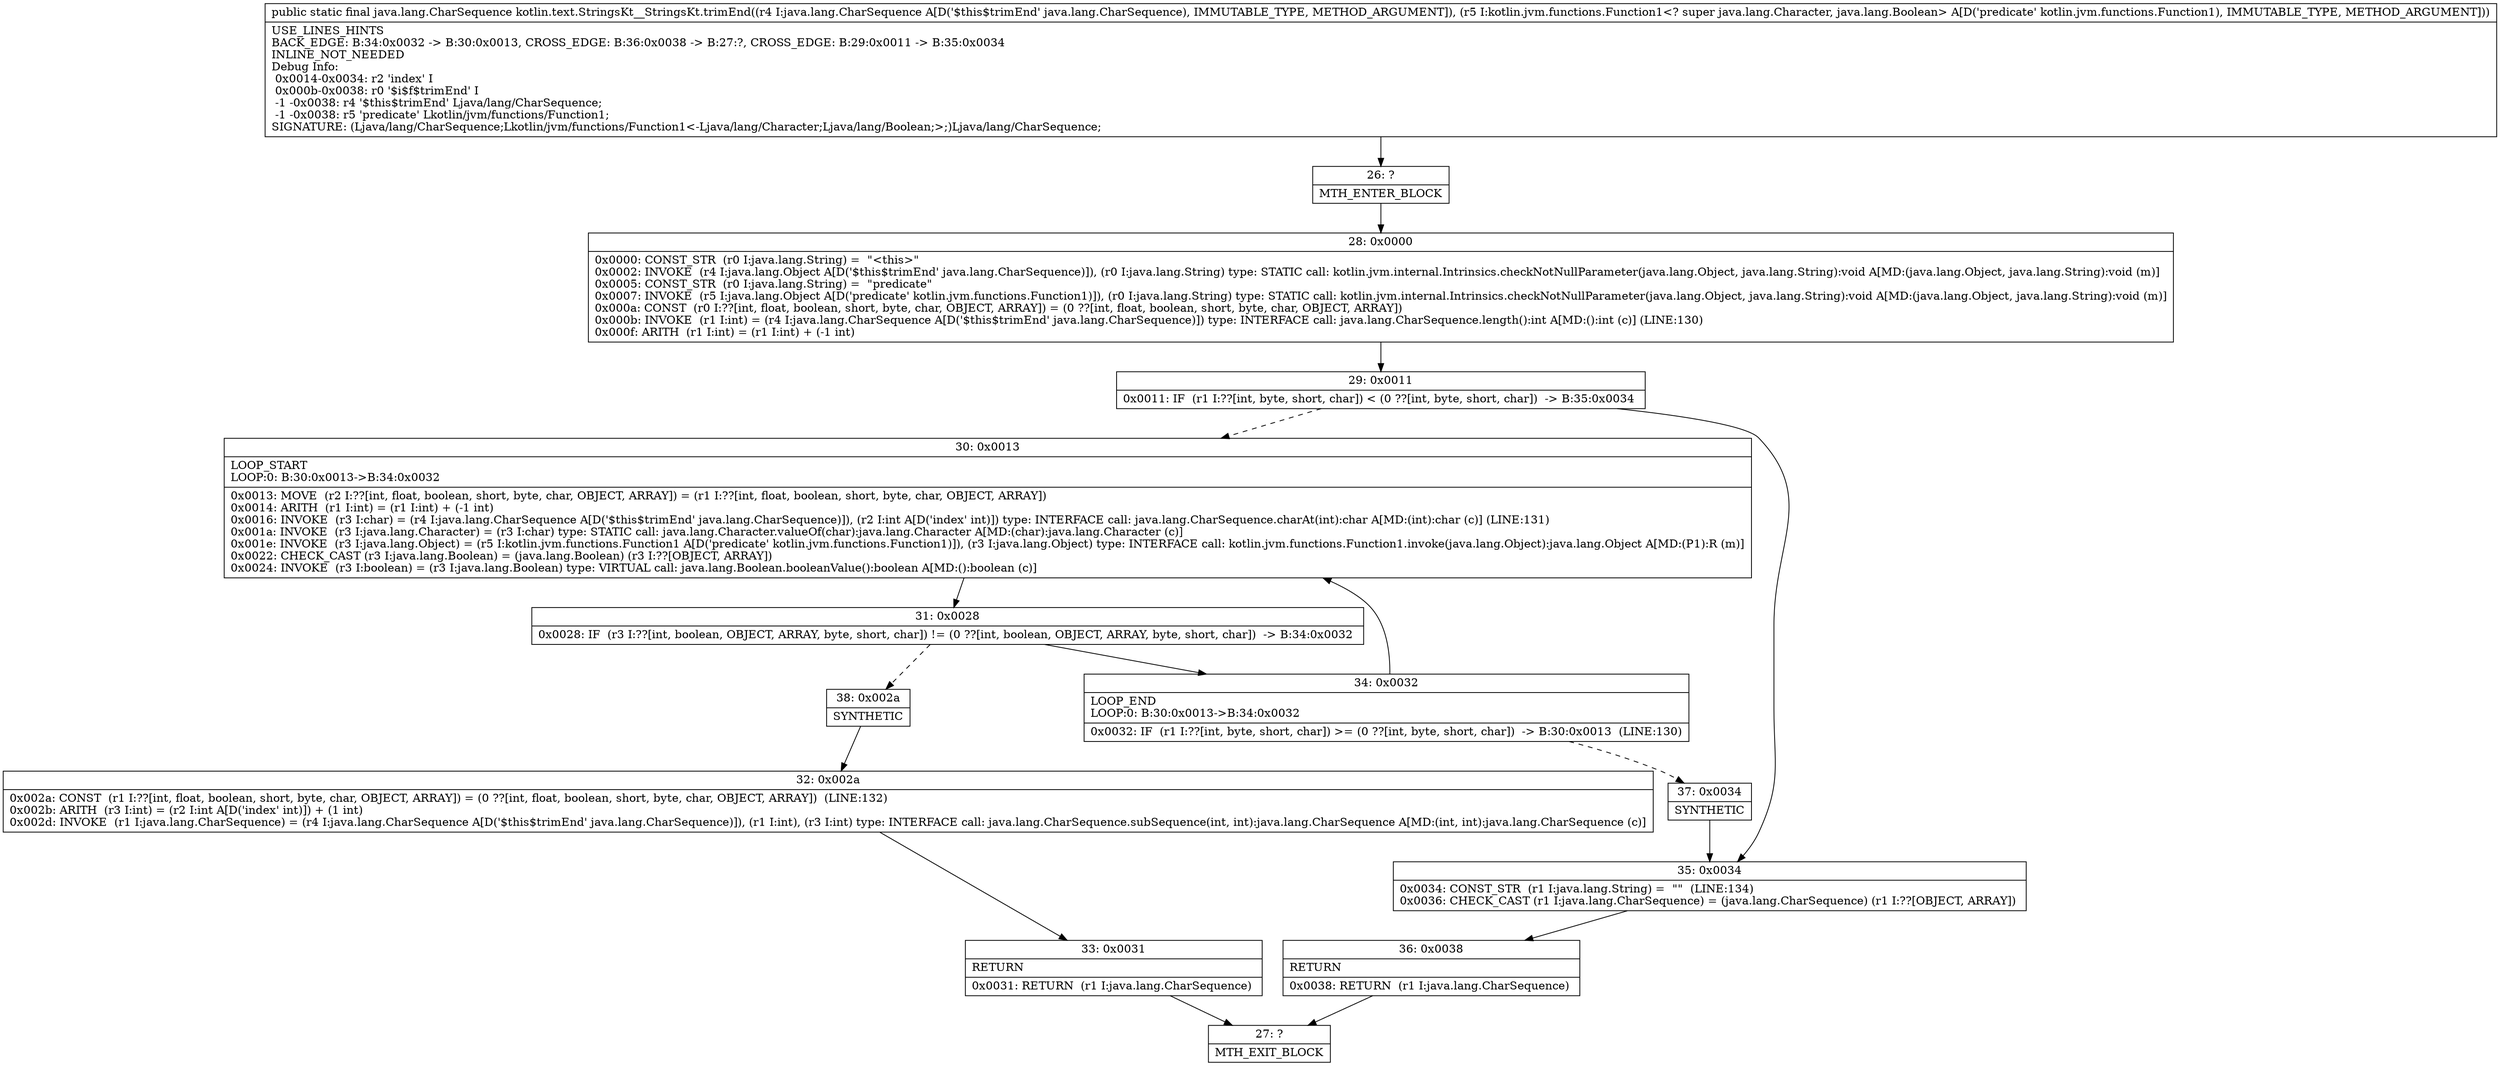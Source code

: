digraph "CFG forkotlin.text.StringsKt__StringsKt.trimEnd(Ljava\/lang\/CharSequence;Lkotlin\/jvm\/functions\/Function1;)Ljava\/lang\/CharSequence;" {
Node_26 [shape=record,label="{26\:\ ?|MTH_ENTER_BLOCK\l}"];
Node_28 [shape=record,label="{28\:\ 0x0000|0x0000: CONST_STR  (r0 I:java.lang.String) =  \"\<this\>\" \l0x0002: INVOKE  (r4 I:java.lang.Object A[D('$this$trimEnd' java.lang.CharSequence)]), (r0 I:java.lang.String) type: STATIC call: kotlin.jvm.internal.Intrinsics.checkNotNullParameter(java.lang.Object, java.lang.String):void A[MD:(java.lang.Object, java.lang.String):void (m)]\l0x0005: CONST_STR  (r0 I:java.lang.String) =  \"predicate\" \l0x0007: INVOKE  (r5 I:java.lang.Object A[D('predicate' kotlin.jvm.functions.Function1)]), (r0 I:java.lang.String) type: STATIC call: kotlin.jvm.internal.Intrinsics.checkNotNullParameter(java.lang.Object, java.lang.String):void A[MD:(java.lang.Object, java.lang.String):void (m)]\l0x000a: CONST  (r0 I:??[int, float, boolean, short, byte, char, OBJECT, ARRAY]) = (0 ??[int, float, boolean, short, byte, char, OBJECT, ARRAY]) \l0x000b: INVOKE  (r1 I:int) = (r4 I:java.lang.CharSequence A[D('$this$trimEnd' java.lang.CharSequence)]) type: INTERFACE call: java.lang.CharSequence.length():int A[MD:():int (c)] (LINE:130)\l0x000f: ARITH  (r1 I:int) = (r1 I:int) + (\-1 int) \l}"];
Node_29 [shape=record,label="{29\:\ 0x0011|0x0011: IF  (r1 I:??[int, byte, short, char]) \< (0 ??[int, byte, short, char])  \-\> B:35:0x0034 \l}"];
Node_30 [shape=record,label="{30\:\ 0x0013|LOOP_START\lLOOP:0: B:30:0x0013\-\>B:34:0x0032\l|0x0013: MOVE  (r2 I:??[int, float, boolean, short, byte, char, OBJECT, ARRAY]) = (r1 I:??[int, float, boolean, short, byte, char, OBJECT, ARRAY]) \l0x0014: ARITH  (r1 I:int) = (r1 I:int) + (\-1 int) \l0x0016: INVOKE  (r3 I:char) = (r4 I:java.lang.CharSequence A[D('$this$trimEnd' java.lang.CharSequence)]), (r2 I:int A[D('index' int)]) type: INTERFACE call: java.lang.CharSequence.charAt(int):char A[MD:(int):char (c)] (LINE:131)\l0x001a: INVOKE  (r3 I:java.lang.Character) = (r3 I:char) type: STATIC call: java.lang.Character.valueOf(char):java.lang.Character A[MD:(char):java.lang.Character (c)]\l0x001e: INVOKE  (r3 I:java.lang.Object) = (r5 I:kotlin.jvm.functions.Function1 A[D('predicate' kotlin.jvm.functions.Function1)]), (r3 I:java.lang.Object) type: INTERFACE call: kotlin.jvm.functions.Function1.invoke(java.lang.Object):java.lang.Object A[MD:(P1):R (m)]\l0x0022: CHECK_CAST (r3 I:java.lang.Boolean) = (java.lang.Boolean) (r3 I:??[OBJECT, ARRAY]) \l0x0024: INVOKE  (r3 I:boolean) = (r3 I:java.lang.Boolean) type: VIRTUAL call: java.lang.Boolean.booleanValue():boolean A[MD:():boolean (c)]\l}"];
Node_31 [shape=record,label="{31\:\ 0x0028|0x0028: IF  (r3 I:??[int, boolean, OBJECT, ARRAY, byte, short, char]) != (0 ??[int, boolean, OBJECT, ARRAY, byte, short, char])  \-\> B:34:0x0032 \l}"];
Node_34 [shape=record,label="{34\:\ 0x0032|LOOP_END\lLOOP:0: B:30:0x0013\-\>B:34:0x0032\l|0x0032: IF  (r1 I:??[int, byte, short, char]) \>= (0 ??[int, byte, short, char])  \-\> B:30:0x0013  (LINE:130)\l}"];
Node_37 [shape=record,label="{37\:\ 0x0034|SYNTHETIC\l}"];
Node_38 [shape=record,label="{38\:\ 0x002a|SYNTHETIC\l}"];
Node_32 [shape=record,label="{32\:\ 0x002a|0x002a: CONST  (r1 I:??[int, float, boolean, short, byte, char, OBJECT, ARRAY]) = (0 ??[int, float, boolean, short, byte, char, OBJECT, ARRAY])  (LINE:132)\l0x002b: ARITH  (r3 I:int) = (r2 I:int A[D('index' int)]) + (1 int) \l0x002d: INVOKE  (r1 I:java.lang.CharSequence) = (r4 I:java.lang.CharSequence A[D('$this$trimEnd' java.lang.CharSequence)]), (r1 I:int), (r3 I:int) type: INTERFACE call: java.lang.CharSequence.subSequence(int, int):java.lang.CharSequence A[MD:(int, int):java.lang.CharSequence (c)]\l}"];
Node_33 [shape=record,label="{33\:\ 0x0031|RETURN\l|0x0031: RETURN  (r1 I:java.lang.CharSequence) \l}"];
Node_27 [shape=record,label="{27\:\ ?|MTH_EXIT_BLOCK\l}"];
Node_35 [shape=record,label="{35\:\ 0x0034|0x0034: CONST_STR  (r1 I:java.lang.String) =  \"\"  (LINE:134)\l0x0036: CHECK_CAST (r1 I:java.lang.CharSequence) = (java.lang.CharSequence) (r1 I:??[OBJECT, ARRAY]) \l}"];
Node_36 [shape=record,label="{36\:\ 0x0038|RETURN\l|0x0038: RETURN  (r1 I:java.lang.CharSequence) \l}"];
MethodNode[shape=record,label="{public static final java.lang.CharSequence kotlin.text.StringsKt__StringsKt.trimEnd((r4 I:java.lang.CharSequence A[D('$this$trimEnd' java.lang.CharSequence), IMMUTABLE_TYPE, METHOD_ARGUMENT]), (r5 I:kotlin.jvm.functions.Function1\<? super java.lang.Character, java.lang.Boolean\> A[D('predicate' kotlin.jvm.functions.Function1), IMMUTABLE_TYPE, METHOD_ARGUMENT]))  | USE_LINES_HINTS\lBACK_EDGE: B:34:0x0032 \-\> B:30:0x0013, CROSS_EDGE: B:36:0x0038 \-\> B:27:?, CROSS_EDGE: B:29:0x0011 \-\> B:35:0x0034\lINLINE_NOT_NEEDED\lDebug Info:\l  0x0014\-0x0034: r2 'index' I\l  0x000b\-0x0038: r0 '$i$f$trimEnd' I\l  \-1 \-0x0038: r4 '$this$trimEnd' Ljava\/lang\/CharSequence;\l  \-1 \-0x0038: r5 'predicate' Lkotlin\/jvm\/functions\/Function1;\lSIGNATURE: (Ljava\/lang\/CharSequence;Lkotlin\/jvm\/functions\/Function1\<\-Ljava\/lang\/Character;Ljava\/lang\/Boolean;\>;)Ljava\/lang\/CharSequence;\l}"];
MethodNode -> Node_26;Node_26 -> Node_28;
Node_28 -> Node_29;
Node_29 -> Node_30[style=dashed];
Node_29 -> Node_35;
Node_30 -> Node_31;
Node_31 -> Node_34;
Node_31 -> Node_38[style=dashed];
Node_34 -> Node_30;
Node_34 -> Node_37[style=dashed];
Node_37 -> Node_35;
Node_38 -> Node_32;
Node_32 -> Node_33;
Node_33 -> Node_27;
Node_35 -> Node_36;
Node_36 -> Node_27;
}

